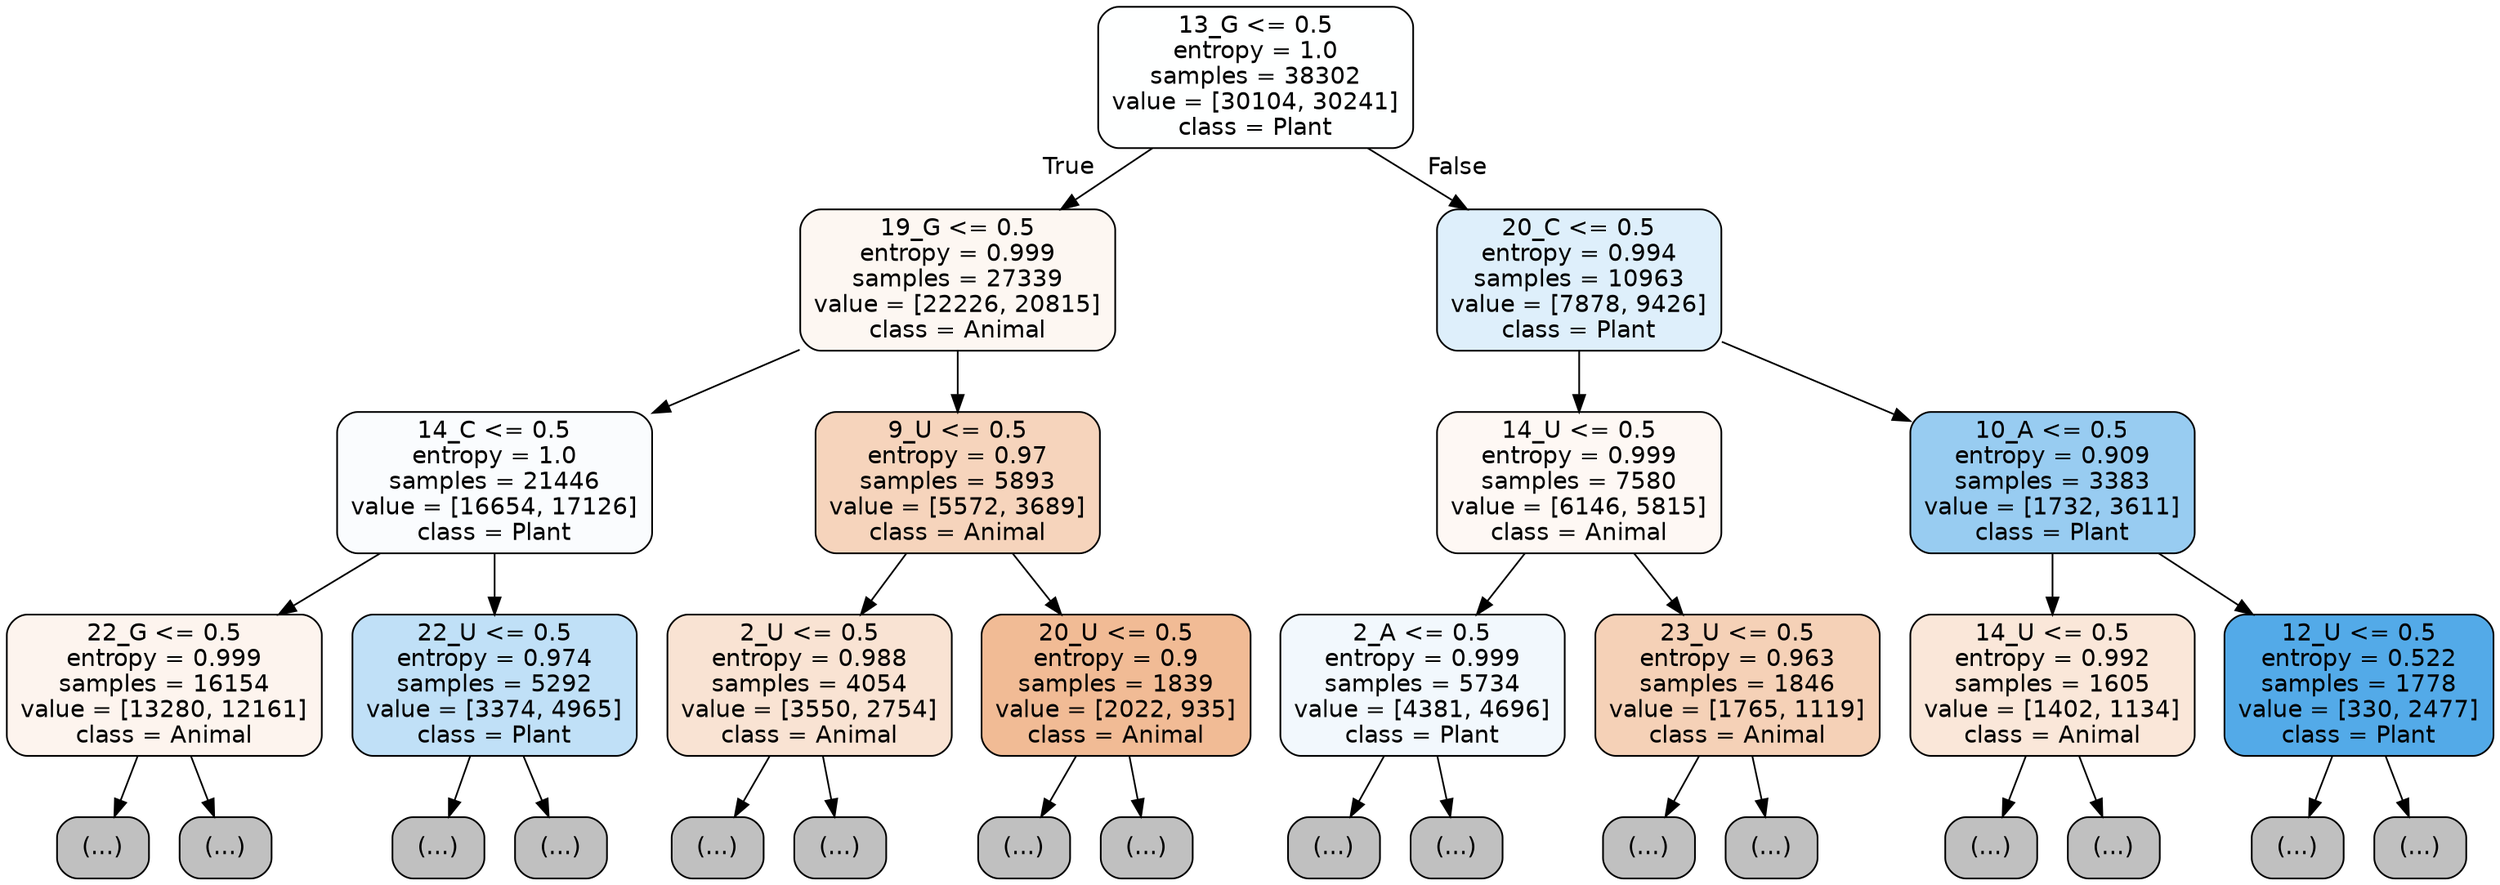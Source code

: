 digraph Tree {
node [shape=box, style="filled, rounded", color="black", fontname="helvetica"] ;
edge [fontname="helvetica"] ;
0 [label="13_G <= 0.5\nentropy = 1.0\nsamples = 38302\nvalue = [30104, 30241]\nclass = Plant", fillcolor="#feffff"] ;
1 [label="19_G <= 0.5\nentropy = 0.999\nsamples = 27339\nvalue = [22226, 20815]\nclass = Animal", fillcolor="#fdf7f2"] ;
0 -> 1 [labeldistance=2.5, labelangle=45, headlabel="True"] ;
2 [label="14_C <= 0.5\nentropy = 1.0\nsamples = 21446\nvalue = [16654, 17126]\nclass = Plant", fillcolor="#fafcfe"] ;
1 -> 2 ;
3 [label="22_G <= 0.5\nentropy = 0.999\nsamples = 16154\nvalue = [13280, 12161]\nclass = Animal", fillcolor="#fdf4ee"] ;
2 -> 3 ;
4 [label="(...)", fillcolor="#C0C0C0"] ;
3 -> 4 ;
6249 [label="(...)", fillcolor="#C0C0C0"] ;
3 -> 6249 ;
7056 [label="22_U <= 0.5\nentropy = 0.974\nsamples = 5292\nvalue = [3374, 4965]\nclass = Plant", fillcolor="#c0e0f7"] ;
2 -> 7056 ;
7057 [label="(...)", fillcolor="#C0C0C0"] ;
7056 -> 7057 ;
8854 [label="(...)", fillcolor="#C0C0C0"] ;
7056 -> 8854 ;
9091 [label="9_U <= 0.5\nentropy = 0.97\nsamples = 5893\nvalue = [5572, 3689]\nclass = Animal", fillcolor="#f6d4bc"] ;
1 -> 9091 ;
9092 [label="2_U <= 0.5\nentropy = 0.988\nsamples = 4054\nvalue = [3550, 2754]\nclass = Animal", fillcolor="#f9e3d3"] ;
9091 -> 9092 ;
9093 [label="(...)", fillcolor="#C0C0C0"] ;
9092 -> 9093 ;
10720 [label="(...)", fillcolor="#C0C0C0"] ;
9092 -> 10720 ;
11285 [label="20_U <= 0.5\nentropy = 0.9\nsamples = 1839\nvalue = [2022, 935]\nclass = Animal", fillcolor="#f1bb95"] ;
9091 -> 11285 ;
11286 [label="(...)", fillcolor="#C0C0C0"] ;
11285 -> 11286 ;
11911 [label="(...)", fillcolor="#C0C0C0"] ;
11285 -> 11911 ;
12106 [label="20_C <= 0.5\nentropy = 0.994\nsamples = 10963\nvalue = [7878, 9426]\nclass = Plant", fillcolor="#deeffb"] ;
0 -> 12106 [labeldistance=2.5, labelangle=-45, headlabel="False"] ;
12107 [label="14_U <= 0.5\nentropy = 0.999\nsamples = 7580\nvalue = [6146, 5815]\nclass = Animal", fillcolor="#fef8f4"] ;
12106 -> 12107 ;
12108 [label="2_A <= 0.5\nentropy = 0.999\nsamples = 5734\nvalue = [4381, 4696]\nclass = Plant", fillcolor="#f2f8fd"] ;
12107 -> 12108 ;
12109 [label="(...)", fillcolor="#C0C0C0"] ;
12108 -> 12109 ;
14166 [label="(...)", fillcolor="#C0C0C0"] ;
12108 -> 14166 ;
14847 [label="23_U <= 0.5\nentropy = 0.963\nsamples = 1846\nvalue = [1765, 1119]\nclass = Animal", fillcolor="#f5d1b7"] ;
12107 -> 14847 ;
14848 [label="(...)", fillcolor="#C0C0C0"] ;
14847 -> 14848 ;
15719 [label="(...)", fillcolor="#C0C0C0"] ;
14847 -> 15719 ;
15752 [label="10_A <= 0.5\nentropy = 0.909\nsamples = 3383\nvalue = [1732, 3611]\nclass = Plant", fillcolor="#98ccf1"] ;
12106 -> 15752 ;
15753 [label="14_U <= 0.5\nentropy = 0.992\nsamples = 1605\nvalue = [1402, 1134]\nclass = Animal", fillcolor="#fae7d9"] ;
15752 -> 15753 ;
15754 [label="(...)", fillcolor="#C0C0C0"] ;
15753 -> 15754 ;
16371 [label="(...)", fillcolor="#C0C0C0"] ;
15753 -> 16371 ;
16564 [label="12_U <= 0.5\nentropy = 0.522\nsamples = 1778\nvalue = [330, 2477]\nclass = Plant", fillcolor="#53aae8"] ;
15752 -> 16564 ;
16565 [label="(...)", fillcolor="#C0C0C0"] ;
16564 -> 16565 ;
16778 [label="(...)", fillcolor="#C0C0C0"] ;
16564 -> 16778 ;
}